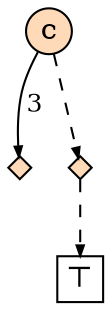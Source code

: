
    digraph G {
       n51 [label="c", shape=circle, width=0.3, fixedsize=true, style=filled, fillcolor="peachpuff"]
   n52 [label="", shape=diamond, width=0.15, height=0.15, style=filled, fillcolor="peachpuff"]
   n51 -> n52 [arrowhead=normal, label=" 3 ", labelangle=-30, fontsize=12, arrowsize=0.5, color="#555", fontcolor="black"]
   n53 [label="", shape=diamond, width=0.15, height=0.15, style=filled, fillcolor="peachpuff"]
   n51 -> n53 [arrowhead=normal, arrowsize=0.5, style=dashed, color="#555"]
   n53 -> n54 [arrowhead=normal, arrowsize=0.5, style=dashed, color="#555"]
   n54 [label="⊤", shape=box, width=0.3, height=0.3, fixedsize=true]
   {rank=same; n51}
   {rank=same; n53}

    }